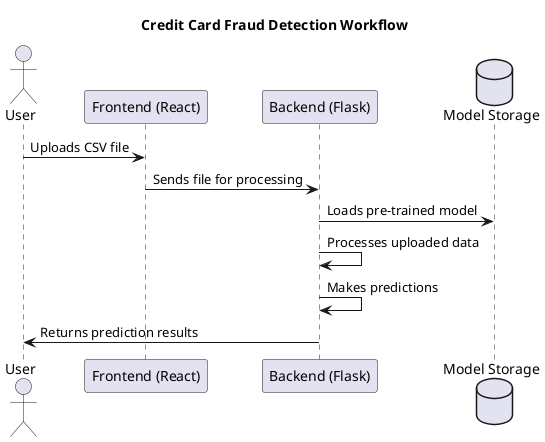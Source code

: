@startuml
title Credit Card Fraud Detection Workflow

actor User
participant "Frontend (React)" as Frontend
participant "Backend (Flask)" as Backend
database "Model Storage" as ModelStorage

User -> Frontend : Uploads CSV file
Frontend -> Backend : Sends file for processing
Backend -> ModelStorage : Loads pre-trained model
Backend -> Backend : Processes uploaded data
Backend -> Backend : Makes predictions
Backend -> User : Returns prediction results

@enduml
